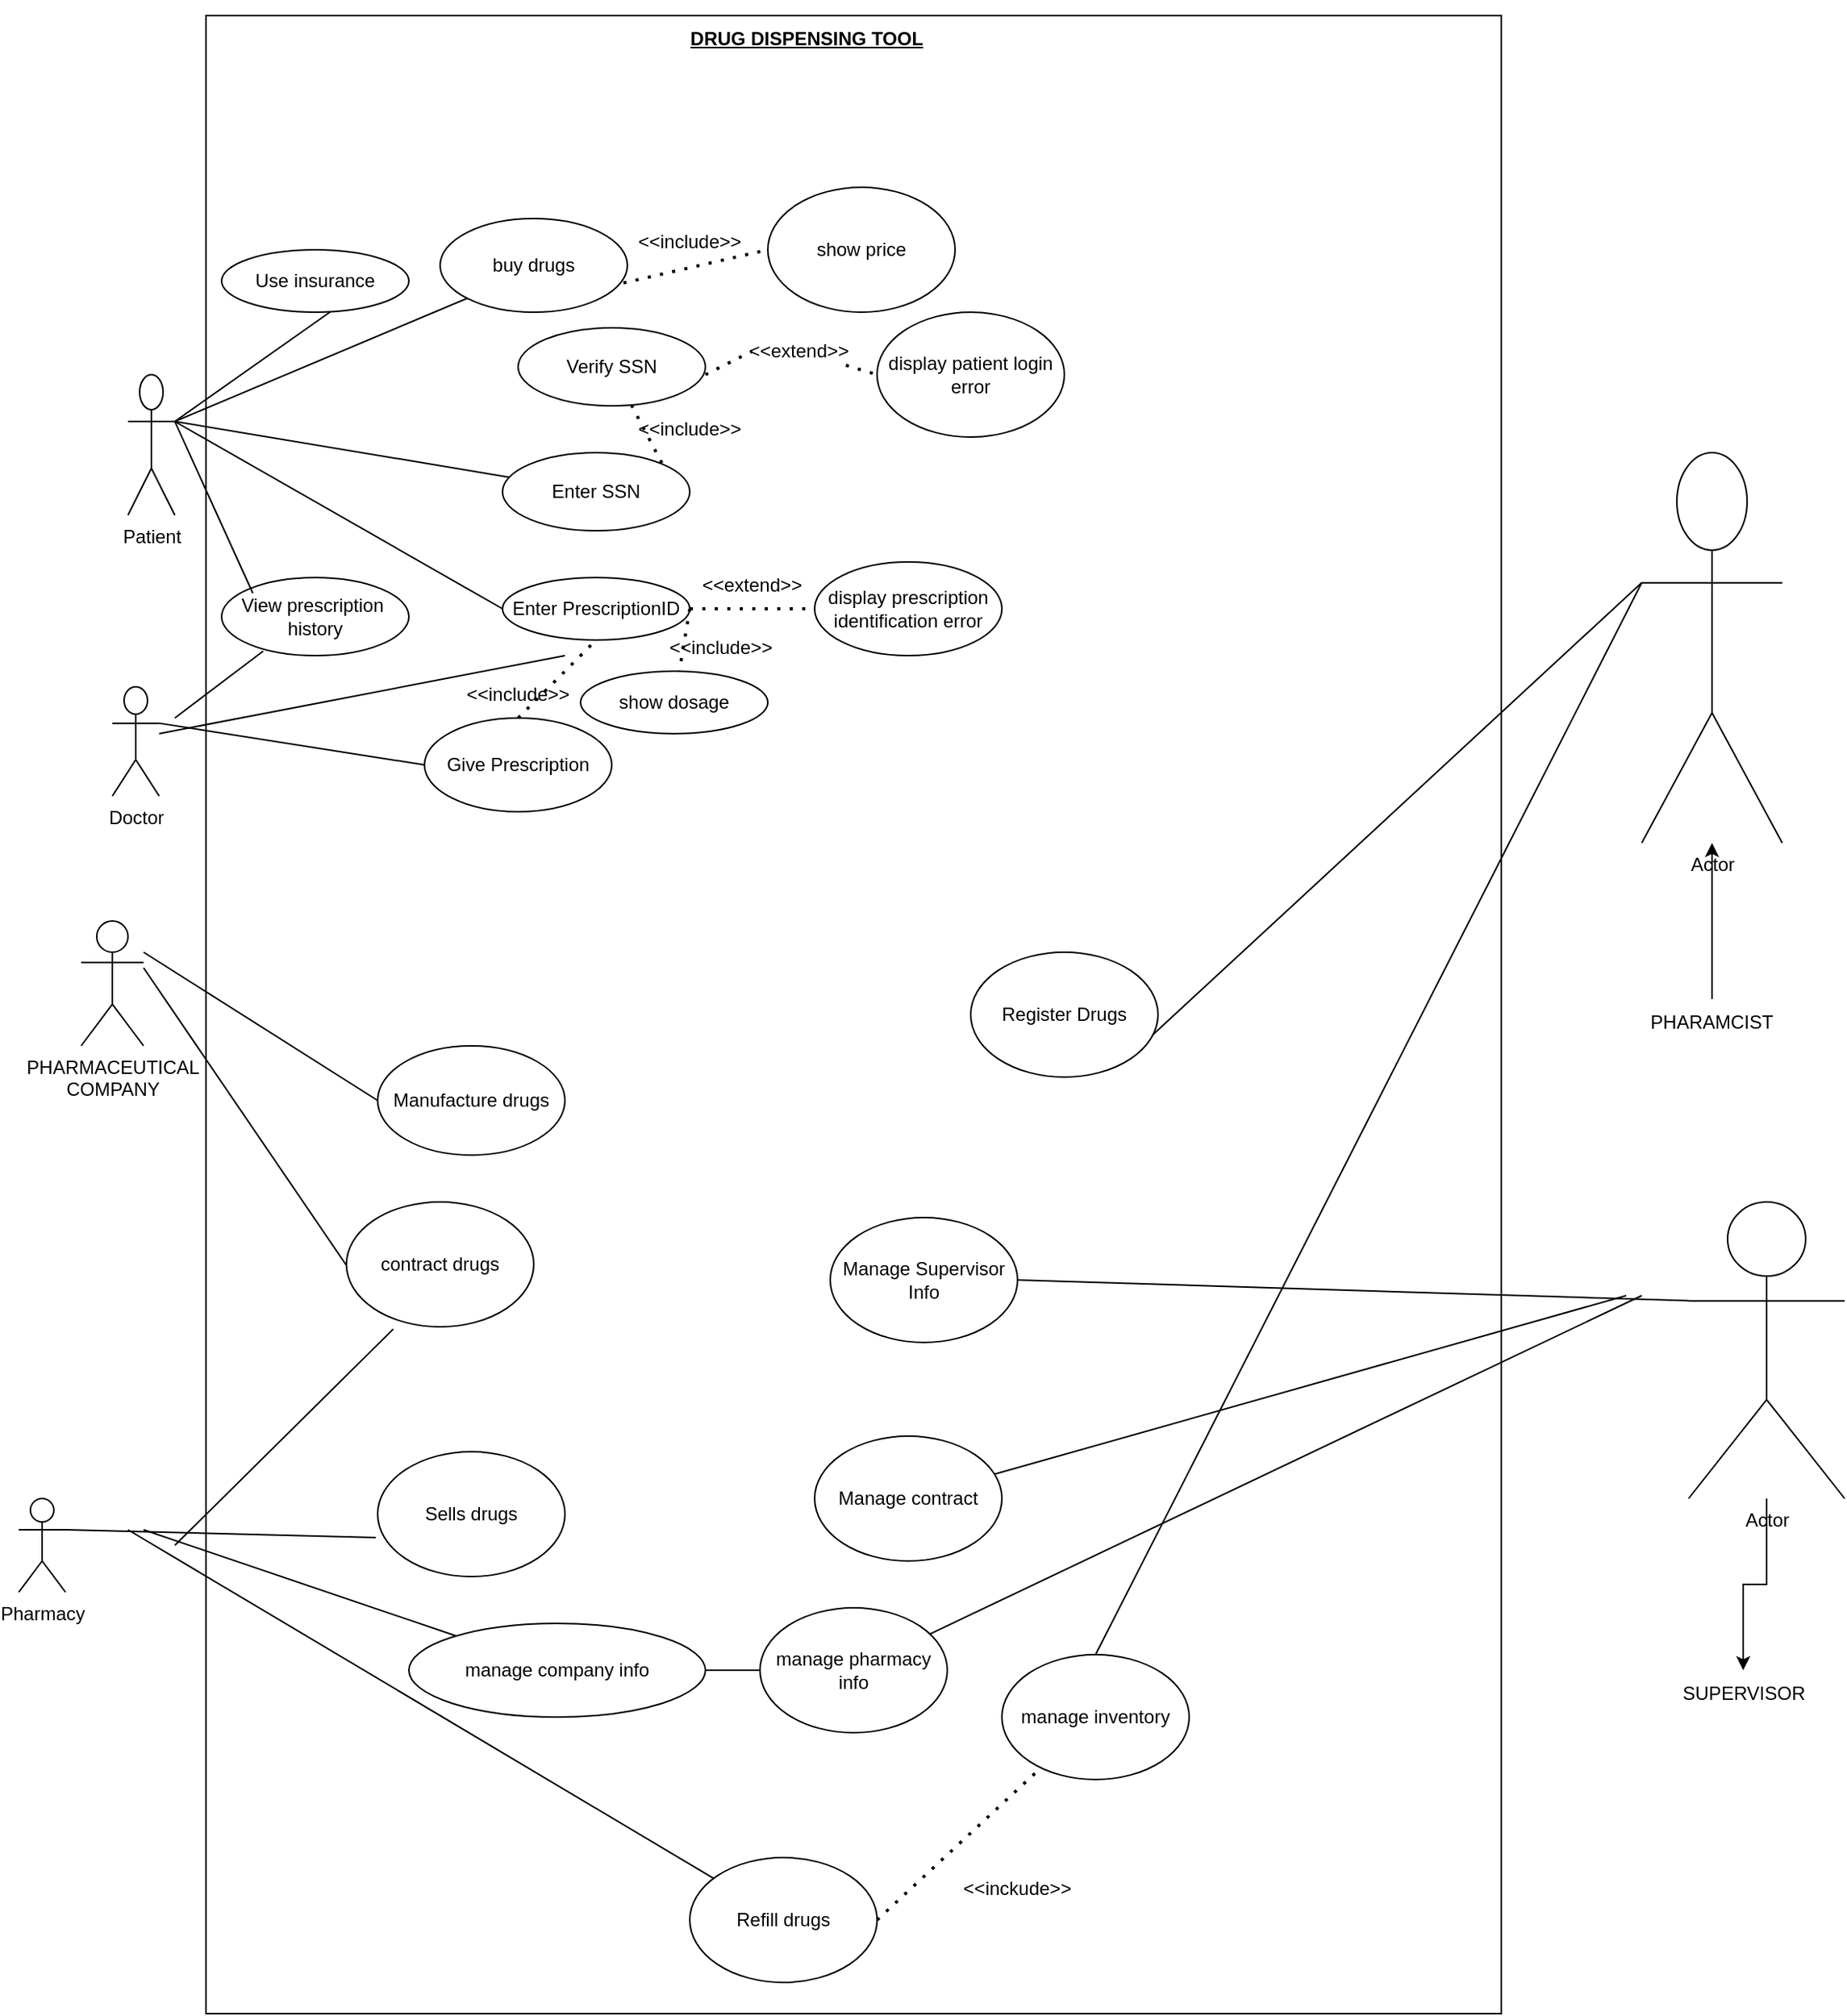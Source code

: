 <mxfile version="21.3.2" type="github">
  <diagram name="Page-1" id="ezfOgxXxeIql9VlVBqjC">
    <mxGraphModel dx="1088" dy="502" grid="1" gridSize="10" guides="1" tooltips="1" connect="1" arrows="1" fold="1" page="1" pageScale="1" pageWidth="850" pageHeight="1100" math="0" shadow="0">
      <root>
        <mxCell id="0" />
        <mxCell id="1" parent="0" />
        <mxCell id="Ka1cJN6JEQj0FcsD8roB-98" value="Actor" style="shape=umlActor;verticalLabelPosition=bottom;verticalAlign=top;html=1;outlineConnect=0;" parent="1" vertex="1">
          <mxGeometry x="1070" y="370" width="90" height="250" as="geometry" />
        </mxCell>
        <mxCell id="Ka1cJN6JEQj0FcsD8roB-1" value="" style="rounded=0;whiteSpace=wrap;html=1;" parent="1" vertex="1">
          <mxGeometry x="150" y="90" width="830" height="1280" as="geometry" />
        </mxCell>
        <mxCell id="Ka1cJN6JEQj0FcsD8roB-3" value="&lt;b&gt;&lt;u&gt;DRUG DISPENSING TOOL&lt;/u&gt;&lt;/b&gt;" style="text;html=1;strokeColor=none;fillColor=none;align=center;verticalAlign=middle;whiteSpace=wrap;rounded=0;" parent="1" vertex="1">
          <mxGeometry x="400" y="80" width="270" height="50" as="geometry" />
        </mxCell>
        <object label="Patient" Patient="" id="Ka1cJN6JEQj0FcsD8roB-5">
          <mxCell style="shape=umlActor;verticalLabelPosition=bottom;verticalAlign=top;html=1;outlineConnect=0;" parent="1" vertex="1">
            <mxGeometry x="100" y="320" width="30" height="90" as="geometry" />
          </mxCell>
        </object>
        <mxCell id="Ka1cJN6JEQj0FcsD8roB-16" value="Enter SSN" style="ellipse;whiteSpace=wrap;html=1;" parent="1" vertex="1">
          <mxGeometry x="340" y="370" width="120" height="50" as="geometry" />
        </mxCell>
        <mxCell id="Ka1cJN6JEQj0FcsD8roB-17" value="" style="endArrow=none;html=1;rounded=0;exitX=1;exitY=0.333;exitDx=0;exitDy=0;exitPerimeter=0;" parent="1" source="Ka1cJN6JEQj0FcsD8roB-5" target="Ka1cJN6JEQj0FcsD8roB-16" edge="1">
          <mxGeometry width="50" height="50" relative="1" as="geometry">
            <mxPoint x="130" y="360" as="sourcePoint" />
            <mxPoint x="180" y="310" as="targetPoint" />
          </mxGeometry>
        </mxCell>
        <mxCell id="Ka1cJN6JEQj0FcsD8roB-19" value="Verify SSN" style="ellipse;whiteSpace=wrap;html=1;" parent="1" vertex="1">
          <mxGeometry x="350" y="290" width="120" height="50" as="geometry" />
        </mxCell>
        <mxCell id="Ka1cJN6JEQj0FcsD8roB-20" value="Enter PrescriptionID" style="ellipse;whiteSpace=wrap;html=1;" parent="1" vertex="1">
          <mxGeometry x="340" y="450" width="120" height="40" as="geometry" />
        </mxCell>
        <mxCell id="Ka1cJN6JEQj0FcsD8roB-21" value="" style="endArrow=none;html=1;rounded=0;" parent="1" edge="1">
          <mxGeometry width="50" height="50" relative="1" as="geometry">
            <mxPoint x="130" y="350" as="sourcePoint" />
            <mxPoint x="340" y="470" as="targetPoint" />
            <Array as="points" />
          </mxGeometry>
        </mxCell>
        <mxCell id="Ka1cJN6JEQj0FcsD8roB-31" value="Doctor" style="shape=umlActor;verticalLabelPosition=bottom;verticalAlign=top;html=1;outlineConnect=0;" parent="1" vertex="1">
          <mxGeometry x="90" y="520" width="30" height="70" as="geometry" />
        </mxCell>
        <mxCell id="Ka1cJN6JEQj0FcsD8roB-33" value="Give Prescription" style="ellipse;whiteSpace=wrap;html=1;" parent="1" vertex="1">
          <mxGeometry x="290" y="540" width="120" height="60" as="geometry" />
        </mxCell>
        <mxCell id="Ka1cJN6JEQj0FcsD8roB-34" value="" style="endArrow=none;html=1;rounded=0;exitX=1;exitY=0.333;exitDx=0;exitDy=0;exitPerimeter=0;" parent="1" source="Ka1cJN6JEQj0FcsD8roB-31" edge="1">
          <mxGeometry width="50" height="50" relative="1" as="geometry">
            <mxPoint x="240" y="620" as="sourcePoint" />
            <mxPoint x="290" y="570" as="targetPoint" />
          </mxGeometry>
        </mxCell>
        <mxCell id="Ka1cJN6JEQj0FcsD8roB-35" value="" style="endArrow=none;html=1;rounded=0;" parent="1" edge="1">
          <mxGeometry width="50" height="50" relative="1" as="geometry">
            <mxPoint x="120" y="550" as="sourcePoint" />
            <mxPoint x="380" y="500" as="targetPoint" />
          </mxGeometry>
        </mxCell>
        <mxCell id="Ka1cJN6JEQj0FcsD8roB-37" value="" style="endArrow=none;dashed=1;html=1;dashPattern=1 3;strokeWidth=2;rounded=0;entryX=1;entryY=0;entryDx=0;entryDy=0;" parent="1" source="Ka1cJN6JEQj0FcsD8roB-19" target="Ka1cJN6JEQj0FcsD8roB-16" edge="1">
          <mxGeometry width="50" height="50" relative="1" as="geometry">
            <mxPoint x="310" y="520" as="sourcePoint" />
            <mxPoint x="360" y="470" as="targetPoint" />
          </mxGeometry>
        </mxCell>
        <mxCell id="Ka1cJN6JEQj0FcsD8roB-38" value="&amp;lt;&amp;lt;include&amp;gt;&amp;gt;" style="text;html=1;strokeColor=none;fillColor=none;align=center;verticalAlign=middle;whiteSpace=wrap;rounded=0;" parent="1" vertex="1">
          <mxGeometry x="430" y="340" width="60" height="30" as="geometry" />
        </mxCell>
        <mxCell id="Ka1cJN6JEQj0FcsD8roB-42" value="" style="endArrow=none;dashed=1;html=1;dashPattern=1 3;strokeWidth=2;rounded=0;" parent="1" target="Ka1cJN6JEQj0FcsD8roB-43" edge="1">
          <mxGeometry width="50" height="50" relative="1" as="geometry">
            <mxPoint x="460" y="470" as="sourcePoint" />
            <mxPoint x="510" y="420" as="targetPoint" />
          </mxGeometry>
        </mxCell>
        <mxCell id="Ka1cJN6JEQj0FcsD8roB-43" value="show dosage" style="ellipse;whiteSpace=wrap;html=1;" parent="1" vertex="1">
          <mxGeometry x="390" y="510" width="120" height="40" as="geometry" />
        </mxCell>
        <mxCell id="Ka1cJN6JEQj0FcsD8roB-45" value="&amp;lt;&amp;lt;include&amp;gt;&amp;gt;" style="text;html=1;strokeColor=none;fillColor=none;align=center;verticalAlign=middle;whiteSpace=wrap;rounded=0;" parent="1" vertex="1">
          <mxGeometry x="450" y="480" width="60" height="30" as="geometry" />
        </mxCell>
        <mxCell id="Ka1cJN6JEQj0FcsD8roB-46" value="" style="endArrow=none;dashed=1;html=1;dashPattern=1 3;strokeWidth=2;rounded=0;" parent="1" edge="1">
          <mxGeometry width="50" height="50" relative="1" as="geometry">
            <mxPoint x="350" y="540" as="sourcePoint" />
            <mxPoint x="400" y="490" as="targetPoint" />
          </mxGeometry>
        </mxCell>
        <mxCell id="Ka1cJN6JEQj0FcsD8roB-47" value="&amp;lt;&amp;lt;include&amp;gt;&amp;gt;" style="text;html=1;strokeColor=none;fillColor=none;align=center;verticalAlign=middle;whiteSpace=wrap;rounded=0;" parent="1" vertex="1">
          <mxGeometry x="320" y="510" width="60" height="30" as="geometry" />
        </mxCell>
        <mxCell id="Ka1cJN6JEQj0FcsD8roB-48" value="View prescription&amp;nbsp;&lt;br&gt;history" style="ellipse;whiteSpace=wrap;html=1;" parent="1" vertex="1">
          <mxGeometry x="160" y="450" width="120" height="50" as="geometry" />
        </mxCell>
        <mxCell id="Ka1cJN6JEQj0FcsD8roB-49" value="" style="endArrow=none;html=1;rounded=0;entryX=1;entryY=0.333;entryDx=0;entryDy=0;entryPerimeter=0;" parent="1" target="Ka1cJN6JEQj0FcsD8roB-5" edge="1">
          <mxGeometry width="50" height="50" relative="1" as="geometry">
            <mxPoint x="180" y="460" as="sourcePoint" />
            <mxPoint x="230" y="410" as="targetPoint" />
          </mxGeometry>
        </mxCell>
        <mxCell id="Ka1cJN6JEQj0FcsD8roB-52" value="" style="endArrow=none;html=1;rounded=0;entryX=0.222;entryY=0.942;entryDx=0;entryDy=0;entryPerimeter=0;" parent="1" target="Ka1cJN6JEQj0FcsD8roB-48" edge="1">
          <mxGeometry width="50" height="50" relative="1" as="geometry">
            <mxPoint x="130" y="540" as="sourcePoint" />
            <mxPoint x="180" y="500" as="targetPoint" />
          </mxGeometry>
        </mxCell>
        <mxCell id="Ka1cJN6JEQj0FcsD8roB-54" value="" style="endArrow=none;html=1;rounded=0;entryX=0.606;entryY=0.941;entryDx=0;entryDy=0;entryPerimeter=0;" parent="1" target="Ka1cJN6JEQj0FcsD8roB-55" edge="1">
          <mxGeometry width="50" height="50" relative="1" as="geometry">
            <mxPoint x="130" y="350" as="sourcePoint" />
            <mxPoint x="320" y="230" as="targetPoint" />
          </mxGeometry>
        </mxCell>
        <mxCell id="Ka1cJN6JEQj0FcsD8roB-55" value="Use insurance" style="ellipse;whiteSpace=wrap;html=1;" parent="1" vertex="1">
          <mxGeometry x="160" y="240" width="120" height="40" as="geometry" />
        </mxCell>
        <mxCell id="Ka1cJN6JEQj0FcsD8roB-56" value="" style="endArrow=none;html=1;rounded=0;" parent="1" edge="1">
          <mxGeometry width="50" height="50" relative="1" as="geometry">
            <mxPoint x="130" y="350" as="sourcePoint" />
            <mxPoint x="320" y="270" as="targetPoint" />
          </mxGeometry>
        </mxCell>
        <mxCell id="Ka1cJN6JEQj0FcsD8roB-57" value="buy drugs" style="ellipse;whiteSpace=wrap;html=1;" parent="1" vertex="1">
          <mxGeometry x="300" y="220" width="120" height="60" as="geometry" />
        </mxCell>
        <mxCell id="Ka1cJN6JEQj0FcsD8roB-58" value="show price" style="ellipse;whiteSpace=wrap;html=1;" parent="1" vertex="1">
          <mxGeometry x="510" y="200" width="120" height="80" as="geometry" />
        </mxCell>
        <mxCell id="Ka1cJN6JEQj0FcsD8roB-60" value="" style="endArrow=none;dashed=1;html=1;dashPattern=1 3;strokeWidth=2;rounded=0;entryX=0;entryY=0.5;entryDx=0;entryDy=0;exitX=0.979;exitY=0.688;exitDx=0;exitDy=0;exitPerimeter=0;" parent="1" source="Ka1cJN6JEQj0FcsD8roB-57" target="Ka1cJN6JEQj0FcsD8roB-58" edge="1">
          <mxGeometry width="50" height="50" relative="1" as="geometry">
            <mxPoint x="450" y="320" as="sourcePoint" />
            <mxPoint x="500" y="270" as="targetPoint" />
          </mxGeometry>
        </mxCell>
        <mxCell id="Ka1cJN6JEQj0FcsD8roB-62" value="&amp;lt;&amp;lt;include&amp;gt;&amp;gt;" style="text;html=1;strokeColor=none;fillColor=none;align=center;verticalAlign=middle;whiteSpace=wrap;rounded=0;" parent="1" vertex="1">
          <mxGeometry x="430" y="220" width="60" height="30" as="geometry" />
        </mxCell>
        <mxCell id="Ka1cJN6JEQj0FcsD8roB-63" value="display prescription&lt;br&gt;identification error" style="ellipse;whiteSpace=wrap;html=1;" parent="1" vertex="1">
          <mxGeometry x="540" y="440" width="120" height="60" as="geometry" />
        </mxCell>
        <mxCell id="Ka1cJN6JEQj0FcsD8roB-64" value="" style="endArrow=none;dashed=1;html=1;dashPattern=1 3;strokeWidth=2;rounded=0;entryX=0;entryY=0.5;entryDx=0;entryDy=0;" parent="1" target="Ka1cJN6JEQj0FcsD8roB-63" edge="1">
          <mxGeometry width="50" height="50" relative="1" as="geometry">
            <mxPoint x="460" y="470" as="sourcePoint" />
            <mxPoint x="510" y="420" as="targetPoint" />
          </mxGeometry>
        </mxCell>
        <mxCell id="Ka1cJN6JEQj0FcsD8roB-65" value="&amp;lt;&amp;lt;extend&amp;gt;&amp;gt;" style="text;html=1;strokeColor=none;fillColor=none;align=center;verticalAlign=middle;whiteSpace=wrap;rounded=0;" parent="1" vertex="1">
          <mxGeometry x="470" y="440" width="60" height="30" as="geometry" />
        </mxCell>
        <mxCell id="Ka1cJN6JEQj0FcsD8roB-68" value="" style="endArrow=none;dashed=1;html=1;dashPattern=1 3;strokeWidth=2;rounded=0;entryX=0;entryY=0.5;entryDx=0;entryDy=0;" parent="1" source="Ka1cJN6JEQj0FcsD8roB-70" target="Ka1cJN6JEQj0FcsD8roB-69" edge="1">
          <mxGeometry width="50" height="50" relative="1" as="geometry">
            <mxPoint x="470" y="320" as="sourcePoint" />
            <mxPoint x="520" y="270" as="targetPoint" />
          </mxGeometry>
        </mxCell>
        <mxCell id="Ka1cJN6JEQj0FcsD8roB-69" value="display patient login&lt;br&gt;error" style="ellipse;whiteSpace=wrap;html=1;" parent="1" vertex="1">
          <mxGeometry x="580" y="280" width="120" height="80" as="geometry" />
        </mxCell>
        <mxCell id="Ka1cJN6JEQj0FcsD8roB-71" value="" style="endArrow=none;dashed=1;html=1;dashPattern=1 3;strokeWidth=2;rounded=0;entryX=0;entryY=0.5;entryDx=0;entryDy=0;" parent="1" target="Ka1cJN6JEQj0FcsD8roB-70" edge="1">
          <mxGeometry width="50" height="50" relative="1" as="geometry">
            <mxPoint x="470" y="320" as="sourcePoint" />
            <mxPoint x="580" y="320" as="targetPoint" />
          </mxGeometry>
        </mxCell>
        <mxCell id="Ka1cJN6JEQj0FcsD8roB-70" value="&amp;lt;&amp;lt;extend&amp;gt;&amp;gt;" style="text;html=1;strokeColor=none;fillColor=none;align=center;verticalAlign=middle;whiteSpace=wrap;rounded=0;" parent="1" vertex="1">
          <mxGeometry x="500" y="290" width="60" height="30" as="geometry" />
        </mxCell>
        <mxCell id="Ka1cJN6JEQj0FcsD8roB-72" value="PHARMACEUTICAL&lt;br&gt;COMPANY" style="shape=umlActor;verticalLabelPosition=bottom;verticalAlign=top;html=1;outlineConnect=0;" parent="1" vertex="1">
          <mxGeometry x="70" y="670" width="40" height="80" as="geometry" />
        </mxCell>
        <mxCell id="Ka1cJN6JEQj0FcsD8roB-75" value="" style="endArrow=none;html=1;rounded=0;exitX=0;exitY=0.5;exitDx=0;exitDy=0;" parent="1" source="Ka1cJN6JEQj0FcsD8roB-78" edge="1">
          <mxGeometry width="50" height="50" relative="1" as="geometry">
            <mxPoint x="240" y="830" as="sourcePoint" />
            <mxPoint x="110" y="690" as="targetPoint" />
          </mxGeometry>
        </mxCell>
        <mxCell id="Ka1cJN6JEQj0FcsD8roB-78" value="Manufacture drugs" style="ellipse;whiteSpace=wrap;html=1;" parent="1" vertex="1">
          <mxGeometry x="260" y="750" width="120" height="70" as="geometry" />
        </mxCell>
        <mxCell id="Ka1cJN6JEQj0FcsD8roB-83" value="" style="endArrow=none;html=1;rounded=0;" parent="1" edge="1">
          <mxGeometry width="50" height="50" relative="1" as="geometry">
            <mxPoint x="260" y="920" as="sourcePoint" />
            <mxPoint x="110" y="700" as="targetPoint" />
          </mxGeometry>
        </mxCell>
        <mxCell id="Ka1cJN6JEQj0FcsD8roB-84" value="contract drugs" style="ellipse;whiteSpace=wrap;html=1;" parent="1" vertex="1">
          <mxGeometry x="240" y="850" width="120" height="80" as="geometry" />
        </mxCell>
        <mxCell id="Ka1cJN6JEQj0FcsD8roB-85" value="Pharmacy" style="shape=umlActor;verticalLabelPosition=bottom;verticalAlign=top;html=1;outlineConnect=0;" parent="1" vertex="1">
          <mxGeometry x="30" y="1040" width="30" height="60" as="geometry" />
        </mxCell>
        <mxCell id="Ka1cJN6JEQj0FcsD8roB-86" value="" style="endArrow=none;html=1;rounded=0;exitX=1;exitY=0.333;exitDx=0;exitDy=0;exitPerimeter=0;entryX=-0.01;entryY=0.688;entryDx=0;entryDy=0;entryPerimeter=0;" parent="1" source="Ka1cJN6JEQj0FcsD8roB-85" target="Ka1cJN6JEQj0FcsD8roB-87" edge="1">
          <mxGeometry width="50" height="50" relative="1" as="geometry">
            <mxPoint x="220" y="1180" as="sourcePoint" />
            <mxPoint x="270" y="1130" as="targetPoint" />
          </mxGeometry>
        </mxCell>
        <mxCell id="Ka1cJN6JEQj0FcsD8roB-87" value="Sells drugs" style="ellipse;whiteSpace=wrap;html=1;" parent="1" vertex="1">
          <mxGeometry x="260" y="1010" width="120" height="80" as="geometry" />
        </mxCell>
        <mxCell id="Ka1cJN6JEQj0FcsD8roB-89" value="" style="endArrow=none;html=1;rounded=0;" parent="1" target="Ka1cJN6JEQj0FcsD8roB-90" edge="1">
          <mxGeometry width="50" height="50" relative="1" as="geometry">
            <mxPoint x="110" y="1060" as="sourcePoint" />
            <mxPoint x="270" y="1090" as="targetPoint" />
          </mxGeometry>
        </mxCell>
        <mxCell id="Ka1cJN6JEQj0FcsD8roB-90" value="manage company info" style="ellipse;whiteSpace=wrap;html=1;" parent="1" vertex="1">
          <mxGeometry x="280" y="1120" width="190" height="60" as="geometry" />
        </mxCell>
        <mxCell id="Ka1cJN6JEQj0FcsD8roB-91" value="" style="endArrow=none;html=1;rounded=0;entryX=0.25;entryY=1.018;entryDx=0;entryDy=0;entryPerimeter=0;" parent="1" target="Ka1cJN6JEQj0FcsD8roB-84" edge="1">
          <mxGeometry width="50" height="50" relative="1" as="geometry">
            <mxPoint x="130" y="1070" as="sourcePoint" />
            <mxPoint x="180" y="1020" as="targetPoint" />
          </mxGeometry>
        </mxCell>
        <mxCell id="Ka1cJN6JEQj0FcsD8roB-93" value="" style="endArrow=none;html=1;rounded=0;" parent="1" target="Ka1cJN6JEQj0FcsD8roB-94" edge="1">
          <mxGeometry width="50" height="50" relative="1" as="geometry">
            <mxPoint x="100" y="1060" as="sourcePoint" />
            <mxPoint x="110" y="1060" as="targetPoint" />
          </mxGeometry>
        </mxCell>
        <mxCell id="Ka1cJN6JEQj0FcsD8roB-94" value="Refill drugs" style="ellipse;whiteSpace=wrap;html=1;" parent="1" vertex="1">
          <mxGeometry x="460" y="1270.0" width="120" height="80" as="geometry" />
        </mxCell>
        <mxCell id="Ka1cJN6JEQj0FcsD8roB-95" value="" style="endArrow=none;dashed=1;html=1;dashPattern=1 3;strokeWidth=2;rounded=0;exitX=1;exitY=0.5;exitDx=0;exitDy=0;" parent="1" source="Ka1cJN6JEQj0FcsD8roB-94" target="Ka1cJN6JEQj0FcsD8roB-97" edge="1">
          <mxGeometry width="50" height="50" relative="1" as="geometry">
            <mxPoint x="660" y="1290" as="sourcePoint" />
            <mxPoint x="710" y="1240" as="targetPoint" />
          </mxGeometry>
        </mxCell>
        <mxCell id="Ka1cJN6JEQj0FcsD8roB-97" value="manage inventory" style="ellipse;whiteSpace=wrap;html=1;" parent="1" vertex="1">
          <mxGeometry x="660" y="1140" width="120" height="80" as="geometry" />
        </mxCell>
        <mxCell id="Ka1cJN6JEQj0FcsD8roB-122" value="" style="edgeStyle=orthogonalEdgeStyle;rounded=0;orthogonalLoop=1;jettySize=auto;html=1;" parent="1" source="Ka1cJN6JEQj0FcsD8roB-101" target="Ka1cJN6JEQj0FcsD8roB-121" edge="1">
          <mxGeometry relative="1" as="geometry" />
        </mxCell>
        <mxCell id="Ka1cJN6JEQj0FcsD8roB-101" value="Actor" style="shape=umlActor;verticalLabelPosition=bottom;verticalAlign=top;html=1;outlineConnect=0;" parent="1" vertex="1">
          <mxGeometry x="1100" y="850" width="100" height="190" as="geometry" />
        </mxCell>
        <mxCell id="Ka1cJN6JEQj0FcsD8roB-102" value="" style="endArrow=none;html=1;rounded=0;exitX=0.5;exitY=0;exitDx=0;exitDy=0;entryX=0;entryY=0.333;entryDx=0;entryDy=0;entryPerimeter=0;" parent="1" source="Ka1cJN6JEQj0FcsD8roB-97" target="Ka1cJN6JEQj0FcsD8roB-98" edge="1">
          <mxGeometry width="50" height="50" relative="1" as="geometry">
            <mxPoint x="730" y="980" as="sourcePoint" />
            <mxPoint x="780" y="930" as="targetPoint" />
          </mxGeometry>
        </mxCell>
        <mxCell id="Ka1cJN6JEQj0FcsD8roB-103" value="" style="endArrow=none;html=1;rounded=0;entryX=0;entryY=0.333;entryDx=0;entryDy=0;entryPerimeter=0;exitX=0.967;exitY=0.669;exitDx=0;exitDy=0;exitPerimeter=0;" parent="1" source="Ka1cJN6JEQj0FcsD8roB-104" target="Ka1cJN6JEQj0FcsD8roB-98" edge="1">
          <mxGeometry width="50" height="50" relative="1" as="geometry">
            <mxPoint x="780" y="800" as="sourcePoint" />
            <mxPoint x="830" y="750" as="targetPoint" />
          </mxGeometry>
        </mxCell>
        <mxCell id="Ka1cJN6JEQj0FcsD8roB-104" value="Register Drugs" style="ellipse;whiteSpace=wrap;html=1;" parent="1" vertex="1">
          <mxGeometry x="640" y="690" width="120" height="80" as="geometry" />
        </mxCell>
        <mxCell id="Ka1cJN6JEQj0FcsD8roB-105" value="" style="endArrow=none;html=1;rounded=0;entryX=0;entryY=0.333;entryDx=0;entryDy=0;entryPerimeter=0;exitX=1;exitY=0.5;exitDx=0;exitDy=0;" parent="1" source="Ka1cJN6JEQj0FcsD8roB-106" target="Ka1cJN6JEQj0FcsD8roB-101" edge="1">
          <mxGeometry width="50" height="50" relative="1" as="geometry">
            <mxPoint x="790" y="1060" as="sourcePoint" />
            <mxPoint x="840" y="1010" as="targetPoint" />
          </mxGeometry>
        </mxCell>
        <mxCell id="Ka1cJN6JEQj0FcsD8roB-106" value="Manage Supervisor Info" style="ellipse;whiteSpace=wrap;html=1;" parent="1" vertex="1">
          <mxGeometry x="550" y="860" width="120" height="80" as="geometry" />
        </mxCell>
        <mxCell id="Ka1cJN6JEQj0FcsD8roB-108" value="" style="endArrow=none;html=1;rounded=0;" parent="1" target="Ka1cJN6JEQj0FcsD8roB-109" edge="1">
          <mxGeometry width="50" height="50" relative="1" as="geometry">
            <mxPoint x="1060" y="910" as="sourcePoint" />
            <mxPoint x="1090" y="910" as="targetPoint" />
          </mxGeometry>
        </mxCell>
        <mxCell id="Ka1cJN6JEQj0FcsD8roB-109" value="Manage contract" style="ellipse;whiteSpace=wrap;html=1;" parent="1" vertex="1">
          <mxGeometry x="540" y="1000" width="120" height="80" as="geometry" />
        </mxCell>
        <mxCell id="Ka1cJN6JEQj0FcsD8roB-110" value="" style="endArrow=none;html=1;rounded=0;" parent="1" target="Ka1cJN6JEQj0FcsD8roB-111" edge="1">
          <mxGeometry width="50" height="50" relative="1" as="geometry">
            <mxPoint x="1070" y="910" as="sourcePoint" />
            <mxPoint x="1050" y="910" as="targetPoint" />
          </mxGeometry>
        </mxCell>
        <mxCell id="Ka1cJN6JEQj0FcsD8roB-111" value="manage pharmacy info" style="ellipse;whiteSpace=wrap;html=1;" parent="1" vertex="1">
          <mxGeometry x="505" y="1110" width="120" height="80" as="geometry" />
        </mxCell>
        <mxCell id="Ka1cJN6JEQj0FcsD8roB-112" value="&amp;lt;&amp;lt;inckude&amp;gt;&amp;gt;&lt;br&gt;" style="text;html=1;strokeColor=none;fillColor=none;align=center;verticalAlign=middle;whiteSpace=wrap;rounded=0;" parent="1" vertex="1">
          <mxGeometry x="640" y="1250" width="60" height="80" as="geometry" />
        </mxCell>
        <mxCell id="Ka1cJN6JEQj0FcsD8roB-113" value="" style="endArrow=none;html=1;rounded=0;exitX=1;exitY=0.5;exitDx=0;exitDy=0;entryX=0;entryY=0.5;entryDx=0;entryDy=0;" parent="1" source="Ka1cJN6JEQj0FcsD8roB-90" target="Ka1cJN6JEQj0FcsD8roB-111" edge="1">
          <mxGeometry width="50" height="50" relative="1" as="geometry">
            <mxPoint x="660" y="1040" as="sourcePoint" />
            <mxPoint x="710" y="990" as="targetPoint" />
          </mxGeometry>
        </mxCell>
        <mxCell id="Ka1cJN6JEQj0FcsD8roB-121" value="SUPERVISOR" style="text;html=1;align=center;verticalAlign=middle;resizable=0;points=[];autosize=1;strokeColor=none;fillColor=none;" parent="1" vertex="1">
          <mxGeometry x="1085" y="1150" width="100" height="30" as="geometry" />
        </mxCell>
        <mxCell id="Ka1cJN6JEQj0FcsD8roB-124" value="" style="edgeStyle=orthogonalEdgeStyle;rounded=0;orthogonalLoop=1;jettySize=auto;html=1;" parent="1" source="Ka1cJN6JEQj0FcsD8roB-123" target="Ka1cJN6JEQj0FcsD8roB-98" edge="1">
          <mxGeometry relative="1" as="geometry" />
        </mxCell>
        <mxCell id="Ka1cJN6JEQj0FcsD8roB-123" value="PHARAMCIST" style="text;html=1;strokeColor=none;fillColor=none;align=center;verticalAlign=middle;whiteSpace=wrap;rounded=0;" parent="1" vertex="1">
          <mxGeometry x="1085" y="720" width="60" height="30" as="geometry" />
        </mxCell>
      </root>
    </mxGraphModel>
  </diagram>
</mxfile>
